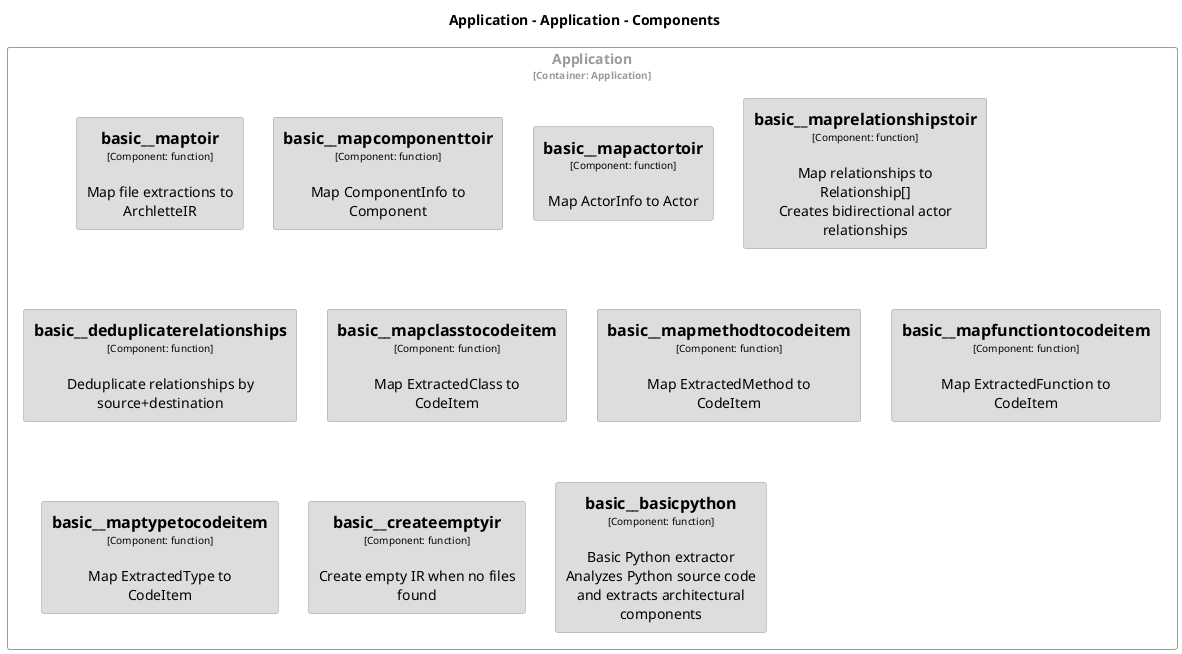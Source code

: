 @startuml
set separator none
title Application - Application - Components

top to bottom direction
skinparam ranksep 60
skinparam nodesep 30

skinparam {
  arrowFontSize 10
  defaultTextAlignment center
  wrapWidth 200
  maxMessageSize 100
}

hide stereotype

skinparam rectangle<<Application.Application.basic__basicpython>> {
  BackgroundColor #dddddd
  FontColor #000000
  BorderColor #9a9a9a
  shadowing false
}
skinparam rectangle<<Application.Application.basic__createemptyir>> {
  BackgroundColor #dddddd
  FontColor #000000
  BorderColor #9a9a9a
  shadowing false
}
skinparam rectangle<<Application.Application.basic__deduplicaterelationships>> {
  BackgroundColor #dddddd
  FontColor #000000
  BorderColor #9a9a9a
  shadowing false
}
skinparam rectangle<<Application.Application.basic__mapactortoir>> {
  BackgroundColor #dddddd
  FontColor #000000
  BorderColor #9a9a9a
  shadowing false
}
skinparam rectangle<<Application.Application.basic__mapclasstocodeitem>> {
  BackgroundColor #dddddd
  FontColor #000000
  BorderColor #9a9a9a
  shadowing false
}
skinparam rectangle<<Application.Application.basic__mapcomponenttoir>> {
  BackgroundColor #dddddd
  FontColor #000000
  BorderColor #9a9a9a
  shadowing false
}
skinparam rectangle<<Application.Application.basic__mapfunctiontocodeitem>> {
  BackgroundColor #dddddd
  FontColor #000000
  BorderColor #9a9a9a
  shadowing false
}
skinparam rectangle<<Application.Application.basic__mapmethodtocodeitem>> {
  BackgroundColor #dddddd
  FontColor #000000
  BorderColor #9a9a9a
  shadowing false
}
skinparam rectangle<<Application.Application.basic__maprelationshipstoir>> {
  BackgroundColor #dddddd
  FontColor #000000
  BorderColor #9a9a9a
  shadowing false
}
skinparam rectangle<<Application.Application.basic__maptoir>> {
  BackgroundColor #dddddd
  FontColor #000000
  BorderColor #9a9a9a
  shadowing false
}
skinparam rectangle<<Application.Application.basic__maptypetocodeitem>> {
  BackgroundColor #dddddd
  FontColor #000000
  BorderColor #9a9a9a
  shadowing false
}
skinparam rectangle<<Application.Application>> {
  BorderColor #9a9a9a
  FontColor #9a9a9a
  shadowing false
}

rectangle "Application\n<size:10>[Container: Application]</size>" <<Application.Application>> {
  rectangle "==basic__maptoir\n<size:10>[Component: function]</size>\n\nMap file extractions to ArchletteIR" <<Application.Application.basic__maptoir>> as Application.Application.basic__maptoir
  rectangle "==basic__mapcomponenttoir\n<size:10>[Component: function]</size>\n\nMap ComponentInfo to Component" <<Application.Application.basic__mapcomponenttoir>> as Application.Application.basic__mapcomponenttoir
  rectangle "==basic__mapactortoir\n<size:10>[Component: function]</size>\n\nMap ActorInfo to Actor" <<Application.Application.basic__mapactortoir>> as Application.Application.basic__mapactortoir
  rectangle "==basic__maprelationshipstoir\n<size:10>[Component: function]</size>\n\nMap relationships to Relationship[]\nCreates bidirectional actor relationships" <<Application.Application.basic__maprelationshipstoir>> as Application.Application.basic__maprelationshipstoir
  rectangle "==basic__deduplicaterelationships\n<size:10>[Component: function]</size>\n\nDeduplicate relationships by source+destination" <<Application.Application.basic__deduplicaterelationships>> as Application.Application.basic__deduplicaterelationships
  rectangle "==basic__mapclasstocodeitem\n<size:10>[Component: function]</size>\n\nMap ExtractedClass to CodeItem" <<Application.Application.basic__mapclasstocodeitem>> as Application.Application.basic__mapclasstocodeitem
  rectangle "==basic__mapmethodtocodeitem\n<size:10>[Component: function]</size>\n\nMap ExtractedMethod to CodeItem" <<Application.Application.basic__mapmethodtocodeitem>> as Application.Application.basic__mapmethodtocodeitem
  rectangle "==basic__mapfunctiontocodeitem\n<size:10>[Component: function]</size>\n\nMap ExtractedFunction to CodeItem" <<Application.Application.basic__mapfunctiontocodeitem>> as Application.Application.basic__mapfunctiontocodeitem
  rectangle "==basic__maptypetocodeitem\n<size:10>[Component: function]</size>\n\nMap ExtractedType to CodeItem" <<Application.Application.basic__maptypetocodeitem>> as Application.Application.basic__maptypetocodeitem
  rectangle "==basic__createemptyir\n<size:10>[Component: function]</size>\n\nCreate empty IR when no files found" <<Application.Application.basic__createemptyir>> as Application.Application.basic__createemptyir
  rectangle "==basic__basicpython\n<size:10>[Component: function]</size>\n\nBasic Python extractor\nAnalyzes Python source code and extracts architectural components" <<Application.Application.basic__basicpython>> as Application.Application.basic__basicpython
}

@enduml